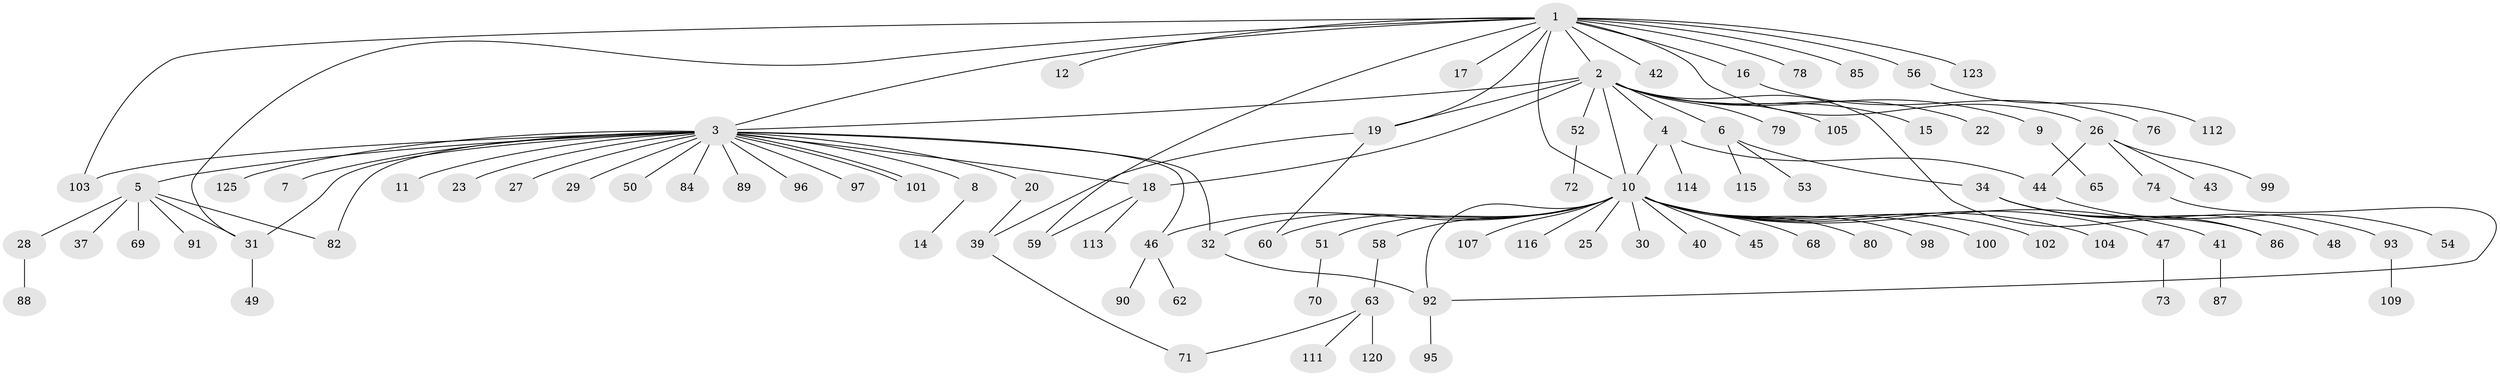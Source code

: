 // original degree distribution, {14: 0.008, 15: 0.008, 25: 0.008, 4: 0.048, 6: 0.016, 5: 0.032, 2: 0.216, 9: 0.008, 1: 0.568, 18: 0.008, 3: 0.08}
// Generated by graph-tools (version 1.1) at 2025/11/02/27/25 16:11:16]
// undirected, 98 vertices, 117 edges
graph export_dot {
graph [start="1"]
  node [color=gray90,style=filled];
  1 [super="+24"];
  2 [super="+94"];
  3 [super="+106"];
  4;
  5 [super="+55"];
  6 [super="+36"];
  7 [super="+81"];
  8;
  9;
  10 [super="+13"];
  11;
  12;
  14;
  15;
  16 [super="+21"];
  17;
  18 [super="+38"];
  19 [super="+33"];
  20;
  22 [super="+61"];
  23;
  25;
  26 [super="+119"];
  27;
  28 [super="+118"];
  29;
  30;
  31 [super="+35"];
  32;
  34 [super="+67"];
  37;
  39 [super="+75"];
  40;
  41 [super="+110"];
  42;
  43;
  44 [super="+64"];
  45;
  46;
  47 [super="+122"];
  48 [super="+57"];
  49;
  50;
  51 [super="+66"];
  52;
  53;
  54 [super="+77"];
  56;
  58;
  59;
  60;
  62 [super="+124"];
  63 [super="+108"];
  65;
  68;
  69;
  70;
  71;
  72;
  73 [super="+83"];
  74;
  76;
  78;
  79;
  80;
  82;
  84;
  85;
  86;
  87;
  88;
  89;
  90;
  91;
  92 [super="+117"];
  93;
  95;
  96;
  97;
  98;
  99;
  100;
  101;
  102;
  103;
  104;
  105;
  107;
  109 [super="+121"];
  111;
  112;
  113;
  114;
  115;
  116;
  120;
  123;
  125;
  1 -- 2;
  1 -- 3;
  1 -- 10;
  1 -- 12;
  1 -- 16;
  1 -- 17;
  1 -- 19;
  1 -- 31;
  1 -- 42;
  1 -- 56;
  1 -- 78;
  1 -- 103;
  1 -- 123;
  1 -- 26;
  1 -- 59;
  1 -- 85;
  2 -- 3;
  2 -- 4;
  2 -- 6;
  2 -- 9;
  2 -- 10;
  2 -- 15;
  2 -- 18;
  2 -- 22;
  2 -- 52;
  2 -- 79;
  2 -- 86;
  2 -- 105;
  2 -- 19;
  3 -- 5;
  3 -- 7;
  3 -- 8;
  3 -- 11;
  3 -- 18;
  3 -- 20;
  3 -- 23;
  3 -- 27;
  3 -- 29;
  3 -- 31;
  3 -- 32;
  3 -- 46;
  3 -- 50;
  3 -- 82;
  3 -- 84;
  3 -- 89;
  3 -- 96;
  3 -- 97;
  3 -- 101;
  3 -- 101;
  3 -- 103;
  3 -- 125;
  4 -- 10;
  4 -- 44;
  4 -- 114;
  5 -- 28;
  5 -- 37;
  5 -- 69;
  5 -- 91;
  5 -- 82;
  5 -- 31;
  6 -- 34;
  6 -- 53;
  6 -- 115;
  8 -- 14;
  9 -- 65;
  10 -- 47;
  10 -- 60;
  10 -- 68;
  10 -- 102;
  10 -- 104 [weight=2];
  10 -- 80;
  10 -- 25;
  10 -- 92;
  10 -- 30;
  10 -- 32;
  10 -- 98;
  10 -- 100;
  10 -- 40;
  10 -- 41;
  10 -- 107;
  10 -- 45;
  10 -- 46;
  10 -- 51;
  10 -- 116;
  10 -- 58;
  16 -- 76;
  18 -- 59;
  18 -- 113;
  19 -- 60;
  19 -- 39;
  20 -- 39;
  26 -- 43;
  26 -- 44;
  26 -- 74;
  26 -- 99;
  28 -- 88;
  31 -- 49;
  32 -- 92;
  34 -- 48;
  34 -- 86;
  34 -- 93;
  39 -- 71;
  41 -- 87;
  44 -- 54;
  46 -- 62;
  46 -- 90;
  47 -- 73;
  51 -- 70;
  52 -- 72;
  56 -- 112;
  58 -- 63;
  63 -- 120;
  63 -- 111;
  63 -- 71;
  74 -- 92;
  92 -- 95;
  93 -- 109;
}
